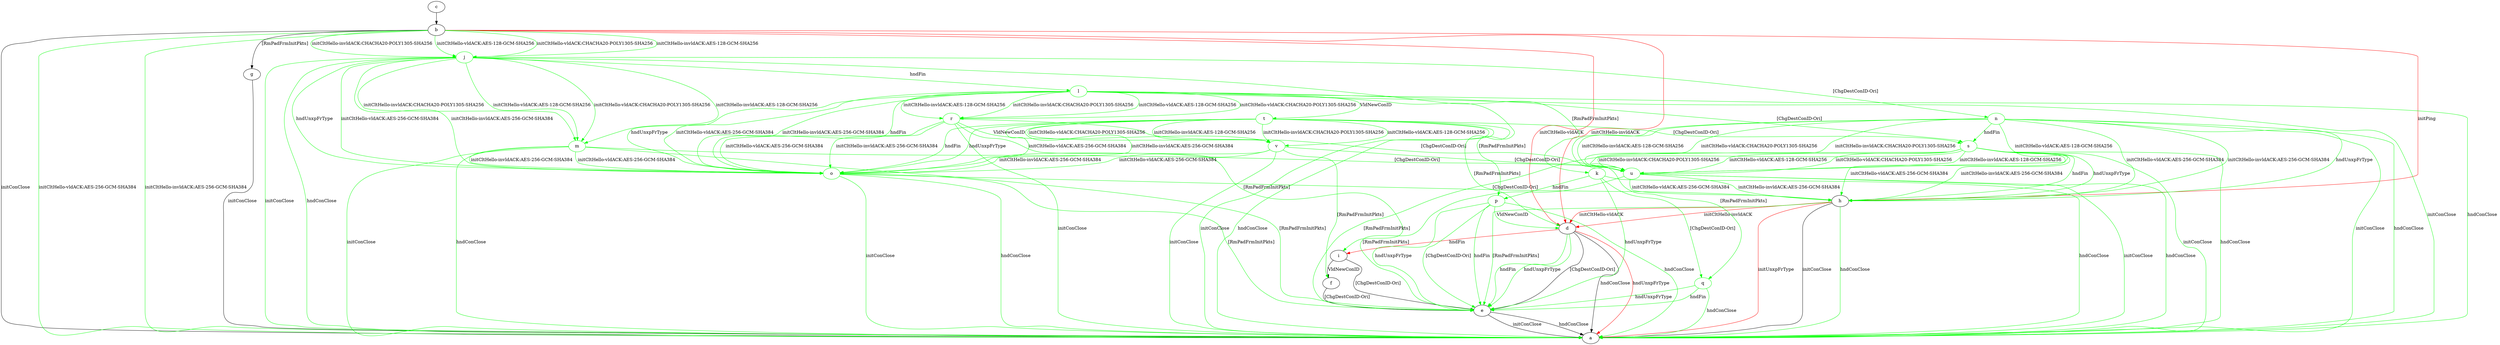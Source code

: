 digraph "" {
	b -> a	[key=0,
		label="initConClose "];
	b -> a	[key=1,
		color=green,
		label="initCltHello-vldACK:AES-256-GCM-SHA384 "];
	b -> a	[key=2,
		color=green,
		label="initCltHello-invldACK:AES-256-GCM-SHA384 "];
	b -> d	[key=0,
		color=red,
		label="initCltHello-vldACK "];
	b -> d	[key=1,
		color=red,
		label="initCltHello-invldACK "];
	b -> g	[key=0,
		label="[RmPadFrmInitPkts] "];
	b -> h	[key=0,
		color=red,
		label="initPing "];
	j	[color=green];
	b -> j	[key=0,
		color=green,
		label="initCltHello-vldACK:AES-128-GCM-SHA256 "];
	b -> j	[key=1,
		color=green,
		label="initCltHello-vldACK:CHACHA20-POLY1305-SHA256 "];
	b -> j	[key=2,
		color=green,
		label="initCltHello-invldACK:AES-128-GCM-SHA256 "];
	b -> j	[key=3,
		color=green,
		label="initCltHello-invldACK:CHACHA20-POLY1305-SHA256 "];
	c -> b	[key=0];
	d -> a	[key=0,
		label="hndConClose "];
	d -> a	[key=1,
		color=red,
		label="hndUnxpFrType "];
	d -> e	[key=0,
		label="[ChgDestConID-Ori] "];
	d -> e	[key=1,
		color=green,
		label="hndFin "];
	d -> e	[key=2,
		color=green,
		label="hndUnxpFrType "];
	d -> i	[key=0,
		color=red,
		label="hndFin "];
	e -> a	[key=0,
		label="initConClose "];
	e -> a	[key=1,
		label="hndConClose "];
	f -> e	[key=0,
		label="[ChgDestConID-Ori] "];
	g -> a	[key=0,
		label="initConClose "];
	h -> a	[key=0,
		label="initConClose "];
	h -> a	[key=1,
		color=green,
		label="hndConClose "];
	h -> a	[key=2,
		color=red,
		label="initUnxpFrType "];
	h -> d	[key=0,
		color=red,
		label="initCltHello-vldACK "];
	h -> d	[key=1,
		color=red,
		label="initCltHello-invldACK "];
	h -> e	[key=0,
		color=green,
		label="[RmPadFrmInitPkts] "];
	i -> e	[key=0,
		label="[ChgDestConID-Ori] "];
	i -> f	[key=0,
		label="VldNewConID "];
	j -> a	[key=0,
		color=green,
		label="initConClose "];
	j -> a	[key=1,
		color=green,
		label="hndConClose "];
	k	[color=green];
	j -> k	[key=0,
		color=green,
		label="[RmPadFrmInitPkts] "];
	l	[color=green];
	j -> l	[key=0,
		color=green,
		label="hndFin "];
	m	[color=green];
	j -> m	[key=0,
		color=green,
		label="initCltHello-vldACK:AES-128-GCM-SHA256 "];
	j -> m	[key=1,
		color=green,
		label="initCltHello-vldACK:CHACHA20-POLY1305-SHA256 "];
	j -> m	[key=2,
		color=green,
		label="initCltHello-invldACK:AES-128-GCM-SHA256 "];
	j -> m	[key=3,
		color=green,
		label="initCltHello-invldACK:CHACHA20-POLY1305-SHA256 "];
	n	[color=green];
	j -> n	[key=0,
		color=green,
		label="[ChgDestConID-Ori] "];
	o	[color=green];
	j -> o	[key=0,
		color=green,
		label="initCltHello-vldACK:AES-256-GCM-SHA384 "];
	j -> o	[key=1,
		color=green,
		label="initCltHello-invldACK:AES-256-GCM-SHA384 "];
	j -> o	[key=2,
		color=green,
		label="hndUnxpFrType "];
	k -> a	[key=0,
		color=green,
		label="hndConClose "];
	k -> e	[key=0,
		color=green,
		label="hndUnxpFrType "];
	p	[color=green];
	k -> p	[key=0,
		color=green,
		label="hndFin "];
	q	[color=green];
	k -> q	[key=0,
		color=green,
		label="[ChgDestConID-Ori] "];
	l -> a	[key=0,
		color=green,
		label="initConClose "];
	l -> a	[key=1,
		color=green,
		label="hndConClose "];
	l -> o	[key=0,
		color=green,
		label="initCltHello-vldACK:AES-256-GCM-SHA384 "];
	l -> o	[key=1,
		color=green,
		label="initCltHello-invldACK:AES-256-GCM-SHA384 "];
	l -> o	[key=2,
		color=green,
		label="hndFin "];
	l -> o	[key=3,
		color=green,
		label="hndUnxpFrType "];
	l -> p	[key=0,
		color=green,
		label="[RmPadFrmInitPkts] "];
	r	[color=green];
	l -> r	[key=0,
		color=green,
		label="initCltHello-vldACK:AES-128-GCM-SHA256 "];
	l -> r	[key=1,
		color=green,
		label="initCltHello-vldACK:CHACHA20-POLY1305-SHA256 "];
	l -> r	[key=2,
		color=green,
		label="initCltHello-invldACK:AES-128-GCM-SHA256 "];
	l -> r	[key=3,
		color=green,
		label="initCltHello-invldACK:CHACHA20-POLY1305-SHA256 "];
	s	[color=green];
	l -> s	[key=0,
		color=green,
		label="[ChgDestConID-Ori] "];
	t	[color=green];
	l -> t	[key=0,
		color=green,
		label="VldNewConID "];
	m -> a	[key=0,
		color=green,
		label="initConClose "];
	m -> a	[key=1,
		color=green,
		label="hndConClose "];
	m -> e	[key=0,
		color=green,
		label="[RmPadFrmInitPkts] "];
	m -> o	[key=0,
		color=green,
		label="initCltHello-vldACK:AES-256-GCM-SHA384 "];
	m -> o	[key=1,
		color=green,
		label="initCltHello-invldACK:AES-256-GCM-SHA384 "];
	u	[color=green];
	m -> u	[key=0,
		color=green,
		label="[ChgDestConID-Ori] "];
	n -> a	[key=0,
		color=green,
		label="initConClose "];
	n -> a	[key=1,
		color=green,
		label="hndConClose "];
	n -> h	[key=0,
		color=green,
		label="initCltHello-vldACK:AES-256-GCM-SHA384 "];
	n -> h	[key=1,
		color=green,
		label="initCltHello-invldACK:AES-256-GCM-SHA384 "];
	n -> h	[key=2,
		color=green,
		label="hndUnxpFrType "];
	n -> q	[key=0,
		color=green,
		label="[RmPadFrmInitPkts] "];
	n -> s	[key=0,
		color=green,
		label="hndFin "];
	n -> u	[key=0,
		color=green,
		label="initCltHello-vldACK:AES-128-GCM-SHA256 "];
	n -> u	[key=1,
		color=green,
		label="initCltHello-vldACK:CHACHA20-POLY1305-SHA256 "];
	n -> u	[key=2,
		color=green,
		label="initCltHello-invldACK:AES-128-GCM-SHA256 "];
	n -> u	[key=3,
		color=green,
		label="initCltHello-invldACK:CHACHA20-POLY1305-SHA256 "];
	o -> a	[key=0,
		color=green,
		label="initConClose "];
	o -> a	[key=1,
		color=green,
		label="hndConClose "];
	o -> e	[key=0,
		color=green,
		label="[RmPadFrmInitPkts] "];
	o -> h	[key=0,
		color=green,
		label="[ChgDestConID-Ori] "];
	p -> a	[key=0,
		color=green,
		label="hndConClose "];
	p -> d	[key=0,
		color=green,
		label="VldNewConID "];
	p -> e	[key=0,
		color=green,
		label="hndFin "];
	p -> e	[key=1,
		color=green,
		label="hndUnxpFrType "];
	p -> e	[key=2,
		color=green,
		label="[ChgDestConID-Ori] "];
	q -> a	[key=0,
		color=green,
		label="hndConClose "];
	q -> e	[key=0,
		color=green,
		label="hndFin "];
	q -> e	[key=1,
		color=green,
		label="hndUnxpFrType "];
	r -> a	[key=0,
		color=green,
		label="initConClose "];
	r -> i	[key=0,
		color=green,
		label="[RmPadFrmInitPkts] "];
	r -> o	[key=0,
		color=green,
		label="initCltHello-vldACK:AES-256-GCM-SHA384 "];
	r -> o	[key=1,
		color=green,
		label="initCltHello-invldACK:AES-256-GCM-SHA384 "];
	r -> u	[key=0,
		color=green,
		label="[ChgDestConID-Ori] "];
	v	[color=green];
	r -> v	[key=0,
		color=green,
		label="VldNewConID "];
	s -> a	[key=0,
		color=green,
		label="initConClose "];
	s -> a	[key=1,
		color=green,
		label="hndConClose "];
	s -> e	[key=0,
		color=green,
		label="[RmPadFrmInitPkts] "];
	s -> h	[key=0,
		color=green,
		label="initCltHello-vldACK:AES-256-GCM-SHA384 "];
	s -> h	[key=1,
		color=green,
		label="initCltHello-invldACK:AES-256-GCM-SHA384 "];
	s -> h	[key=2,
		color=green,
		label="hndFin "];
	s -> h	[key=3,
		color=green,
		label="hndUnxpFrType "];
	s -> u	[key=0,
		color=green,
		label="initCltHello-vldACK:AES-128-GCM-SHA256 "];
	s -> u	[key=1,
		color=green,
		label="initCltHello-vldACK:CHACHA20-POLY1305-SHA256 "];
	s -> u	[key=2,
		color=green,
		label="initCltHello-invldACK:AES-128-GCM-SHA256 "];
	s -> u	[key=3,
		color=green,
		label="initCltHello-invldACK:CHACHA20-POLY1305-SHA256 "];
	t -> a	[key=0,
		color=green,
		label="initConClose "];
	t -> a	[key=1,
		color=green,
		label="hndConClose "];
	t -> d	[key=0,
		color=green,
		label="[RmPadFrmInitPkts] "];
	t -> o	[key=0,
		color=green,
		label="initCltHello-vldACK:AES-256-GCM-SHA384 "];
	t -> o	[key=1,
		color=green,
		label="initCltHello-invldACK:AES-256-GCM-SHA384 "];
	t -> o	[key=2,
		color=green,
		label="hndFin "];
	t -> o	[key=3,
		color=green,
		label="hndUnxpFrType "];
	t -> s	[key=0,
		color=green,
		label="[ChgDestConID-Ori] "];
	t -> v	[key=0,
		color=green,
		label="initCltHello-vldACK:AES-128-GCM-SHA256 "];
	t -> v	[key=1,
		color=green,
		label="initCltHello-vldACK:CHACHA20-POLY1305-SHA256 "];
	t -> v	[key=2,
		color=green,
		label="initCltHello-invldACK:AES-128-GCM-SHA256 "];
	t -> v	[key=3,
		color=green,
		label="initCltHello-invldACK:CHACHA20-POLY1305-SHA256 "];
	u -> a	[key=0,
		color=green,
		label="initConClose "];
	u -> a	[key=1,
		color=green,
		label="hndConClose "];
	u -> e	[key=0,
		color=green,
		label="[RmPadFrmInitPkts] "];
	u -> h	[key=0,
		color=green,
		label="initCltHello-vldACK:AES-256-GCM-SHA384 "];
	u -> h	[key=1,
		color=green,
		label="initCltHello-invldACK:AES-256-GCM-SHA384 "];
	v -> a	[key=0,
		color=green,
		label="initConClose "];
	v -> f	[key=0,
		color=green,
		label="[RmPadFrmInitPkts] "];
	v -> o	[key=0,
		color=green,
		label="initCltHello-vldACK:AES-256-GCM-SHA384 "];
	v -> o	[key=1,
		color=green,
		label="initCltHello-invldACK:AES-256-GCM-SHA384 "];
	v -> u	[key=0,
		color=green,
		label="[ChgDestConID-Ori] "];
}
